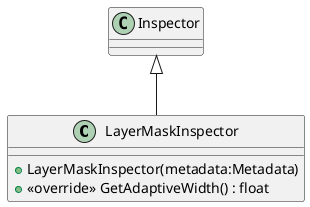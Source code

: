 @startuml
class LayerMaskInspector {
    + LayerMaskInspector(metadata:Metadata)
    + <<override>> GetAdaptiveWidth() : float
}
Inspector <|-- LayerMaskInspector
@enduml
